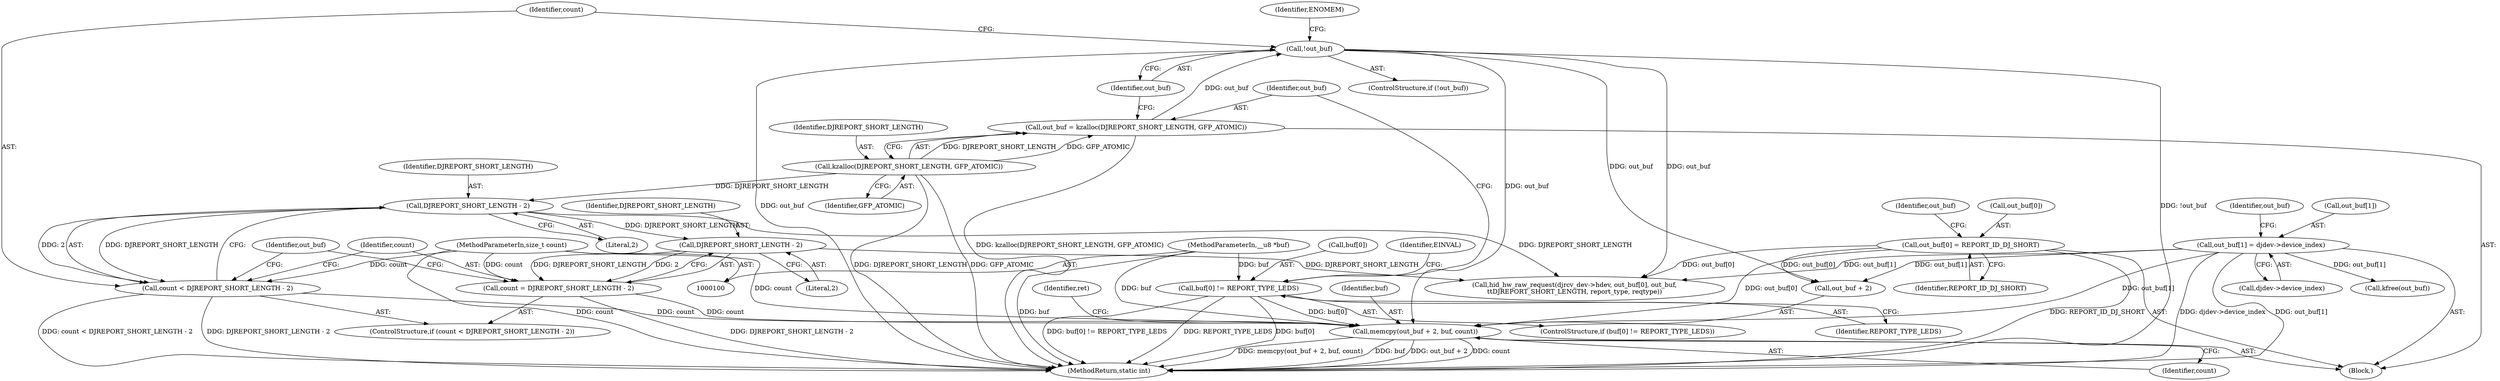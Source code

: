digraph "1_linux_51217e69697fba92a06e07e16f55c9a52d8e8945@API" {
"1000165" [label="(Call,memcpy(out_buf + 2, buf, count))"];
"1000158" [label="(Call,out_buf[1] = djdev->device_index)"];
"1000153" [label="(Call,out_buf[0] = REPORT_ID_DJ_SHORT)"];
"1000137" [label="(Call,!out_buf)"];
"1000131" [label="(Call,out_buf = kzalloc(DJREPORT_SHORT_LENGTH, GFP_ATOMIC))"];
"1000133" [label="(Call,kzalloc(DJREPORT_SHORT_LENGTH, GFP_ATOMIC))"];
"1000123" [label="(Call,buf[0] != REPORT_TYPE_LEDS)"];
"1000103" [label="(MethodParameterIn,__u8 *buf)"];
"1000143" [label="(Call,count < DJREPORT_SHORT_LENGTH - 2)"];
"1000104" [label="(MethodParameterIn,size_t count)"];
"1000145" [label="(Call,DJREPORT_SHORT_LENGTH - 2)"];
"1000148" [label="(Call,count = DJREPORT_SHORT_LENGTH - 2)"];
"1000150" [label="(Call,DJREPORT_SHORT_LENGTH - 2)"];
"1000154" [label="(Call,out_buf[0])"];
"1000135" [label="(Identifier,GFP_ATOMIC)"];
"1000142" [label="(ControlStructure,if (count < DJREPORT_SHORT_LENGTH - 2))"];
"1000148" [label="(Call,count = DJREPORT_SHORT_LENGTH - 2)"];
"1000138" [label="(Identifier,out_buf)"];
"1000149" [label="(Identifier,count)"];
"1000155" [label="(Identifier,out_buf)"];
"1000169" [label="(Identifier,buf)"];
"1000122" [label="(ControlStructure,if (buf[0] != REPORT_TYPE_LEDS))"];
"1000170" [label="(Identifier,count)"];
"1000166" [label="(Call,out_buf + 2)"];
"1000152" [label="(Literal,2)"];
"1000159" [label="(Call,out_buf[1])"];
"1000162" [label="(Call,djdev->device_index)"];
"1000145" [label="(Call,DJREPORT_SHORT_LENGTH - 2)"];
"1000151" [label="(Identifier,DJREPORT_SHORT_LENGTH)"];
"1000104" [label="(MethodParameterIn,size_t count)"];
"1000131" [label="(Call,out_buf = kzalloc(DJREPORT_SHORT_LENGTH, GFP_ATOMIC))"];
"1000153" [label="(Call,out_buf[0] = REPORT_ID_DJ_SHORT)"];
"1000144" [label="(Identifier,count)"];
"1000143" [label="(Call,count < DJREPORT_SHORT_LENGTH - 2)"];
"1000107" [label="(Block,)"];
"1000160" [label="(Identifier,out_buf)"];
"1000150" [label="(Call,DJREPORT_SHORT_LENGTH - 2)"];
"1000137" [label="(Call,!out_buf)"];
"1000173" [label="(Call,hid_hw_raw_request(djrcv_dev->hdev, out_buf[0], out_buf,\n\t\tDJREPORT_SHORT_LENGTH, report_type, reqtype))"];
"1000132" [label="(Identifier,out_buf)"];
"1000127" [label="(Identifier,REPORT_TYPE_LEDS)"];
"1000165" [label="(Call,memcpy(out_buf + 2, buf, count))"];
"1000146" [label="(Identifier,DJREPORT_SHORT_LENGTH)"];
"1000141" [label="(Identifier,ENOMEM)"];
"1000158" [label="(Call,out_buf[1] = djdev->device_index)"];
"1000123" [label="(Call,buf[0] != REPORT_TYPE_LEDS)"];
"1000184" [label="(Call,kfree(out_buf))"];
"1000103" [label="(MethodParameterIn,__u8 *buf)"];
"1000136" [label="(ControlStructure,if (!out_buf))"];
"1000133" [label="(Call,kzalloc(DJREPORT_SHORT_LENGTH, GFP_ATOMIC))"];
"1000124" [label="(Call,buf[0])"];
"1000167" [label="(Identifier,out_buf)"];
"1000157" [label="(Identifier,REPORT_ID_DJ_SHORT)"];
"1000134" [label="(Identifier,DJREPORT_SHORT_LENGTH)"];
"1000130" [label="(Identifier,EINVAL)"];
"1000147" [label="(Literal,2)"];
"1000188" [label="(MethodReturn,static int)"];
"1000172" [label="(Identifier,ret)"];
"1000165" -> "1000107"  [label="AST: "];
"1000165" -> "1000170"  [label="CFG: "];
"1000166" -> "1000165"  [label="AST: "];
"1000169" -> "1000165"  [label="AST: "];
"1000170" -> "1000165"  [label="AST: "];
"1000172" -> "1000165"  [label="CFG: "];
"1000165" -> "1000188"  [label="DDG: buf"];
"1000165" -> "1000188"  [label="DDG: out_buf + 2"];
"1000165" -> "1000188"  [label="DDG: count"];
"1000165" -> "1000188"  [label="DDG: memcpy(out_buf + 2, buf, count)"];
"1000158" -> "1000165"  [label="DDG: out_buf[1]"];
"1000153" -> "1000165"  [label="DDG: out_buf[0]"];
"1000137" -> "1000165"  [label="DDG: out_buf"];
"1000123" -> "1000165"  [label="DDG: buf[0]"];
"1000103" -> "1000165"  [label="DDG: buf"];
"1000143" -> "1000165"  [label="DDG: count"];
"1000148" -> "1000165"  [label="DDG: count"];
"1000104" -> "1000165"  [label="DDG: count"];
"1000158" -> "1000107"  [label="AST: "];
"1000158" -> "1000162"  [label="CFG: "];
"1000159" -> "1000158"  [label="AST: "];
"1000162" -> "1000158"  [label="AST: "];
"1000167" -> "1000158"  [label="CFG: "];
"1000158" -> "1000188"  [label="DDG: djdev->device_index"];
"1000158" -> "1000188"  [label="DDG: out_buf[1]"];
"1000158" -> "1000166"  [label="DDG: out_buf[1]"];
"1000158" -> "1000173"  [label="DDG: out_buf[1]"];
"1000158" -> "1000184"  [label="DDG: out_buf[1]"];
"1000153" -> "1000107"  [label="AST: "];
"1000153" -> "1000157"  [label="CFG: "];
"1000154" -> "1000153"  [label="AST: "];
"1000157" -> "1000153"  [label="AST: "];
"1000160" -> "1000153"  [label="CFG: "];
"1000153" -> "1000188"  [label="DDG: REPORT_ID_DJ_SHORT"];
"1000153" -> "1000166"  [label="DDG: out_buf[0]"];
"1000153" -> "1000173"  [label="DDG: out_buf[0]"];
"1000137" -> "1000136"  [label="AST: "];
"1000137" -> "1000138"  [label="CFG: "];
"1000138" -> "1000137"  [label="AST: "];
"1000141" -> "1000137"  [label="CFG: "];
"1000144" -> "1000137"  [label="CFG: "];
"1000137" -> "1000188"  [label="DDG: out_buf"];
"1000137" -> "1000188"  [label="DDG: !out_buf"];
"1000131" -> "1000137"  [label="DDG: out_buf"];
"1000137" -> "1000166"  [label="DDG: out_buf"];
"1000137" -> "1000173"  [label="DDG: out_buf"];
"1000131" -> "1000107"  [label="AST: "];
"1000131" -> "1000133"  [label="CFG: "];
"1000132" -> "1000131"  [label="AST: "];
"1000133" -> "1000131"  [label="AST: "];
"1000138" -> "1000131"  [label="CFG: "];
"1000131" -> "1000188"  [label="DDG: kzalloc(DJREPORT_SHORT_LENGTH, GFP_ATOMIC)"];
"1000133" -> "1000131"  [label="DDG: DJREPORT_SHORT_LENGTH"];
"1000133" -> "1000131"  [label="DDG: GFP_ATOMIC"];
"1000133" -> "1000135"  [label="CFG: "];
"1000134" -> "1000133"  [label="AST: "];
"1000135" -> "1000133"  [label="AST: "];
"1000133" -> "1000188"  [label="DDG: DJREPORT_SHORT_LENGTH"];
"1000133" -> "1000188"  [label="DDG: GFP_ATOMIC"];
"1000133" -> "1000145"  [label="DDG: DJREPORT_SHORT_LENGTH"];
"1000123" -> "1000122"  [label="AST: "];
"1000123" -> "1000127"  [label="CFG: "];
"1000124" -> "1000123"  [label="AST: "];
"1000127" -> "1000123"  [label="AST: "];
"1000130" -> "1000123"  [label="CFG: "];
"1000132" -> "1000123"  [label="CFG: "];
"1000123" -> "1000188"  [label="DDG: buf[0] != REPORT_TYPE_LEDS"];
"1000123" -> "1000188"  [label="DDG: REPORT_TYPE_LEDS"];
"1000123" -> "1000188"  [label="DDG: buf[0]"];
"1000103" -> "1000123"  [label="DDG: buf"];
"1000103" -> "1000100"  [label="AST: "];
"1000103" -> "1000188"  [label="DDG: buf"];
"1000143" -> "1000142"  [label="AST: "];
"1000143" -> "1000145"  [label="CFG: "];
"1000144" -> "1000143"  [label="AST: "];
"1000145" -> "1000143"  [label="AST: "];
"1000149" -> "1000143"  [label="CFG: "];
"1000155" -> "1000143"  [label="CFG: "];
"1000143" -> "1000188"  [label="DDG: count < DJREPORT_SHORT_LENGTH - 2"];
"1000143" -> "1000188"  [label="DDG: DJREPORT_SHORT_LENGTH - 2"];
"1000104" -> "1000143"  [label="DDG: count"];
"1000145" -> "1000143"  [label="DDG: DJREPORT_SHORT_LENGTH"];
"1000145" -> "1000143"  [label="DDG: 2"];
"1000104" -> "1000100"  [label="AST: "];
"1000104" -> "1000188"  [label="DDG: count"];
"1000104" -> "1000148"  [label="DDG: count"];
"1000145" -> "1000147"  [label="CFG: "];
"1000146" -> "1000145"  [label="AST: "];
"1000147" -> "1000145"  [label="AST: "];
"1000145" -> "1000150"  [label="DDG: DJREPORT_SHORT_LENGTH"];
"1000145" -> "1000173"  [label="DDG: DJREPORT_SHORT_LENGTH"];
"1000148" -> "1000142"  [label="AST: "];
"1000148" -> "1000150"  [label="CFG: "];
"1000149" -> "1000148"  [label="AST: "];
"1000150" -> "1000148"  [label="AST: "];
"1000155" -> "1000148"  [label="CFG: "];
"1000148" -> "1000188"  [label="DDG: DJREPORT_SHORT_LENGTH - 2"];
"1000150" -> "1000148"  [label="DDG: DJREPORT_SHORT_LENGTH"];
"1000150" -> "1000148"  [label="DDG: 2"];
"1000150" -> "1000152"  [label="CFG: "];
"1000151" -> "1000150"  [label="AST: "];
"1000152" -> "1000150"  [label="AST: "];
"1000150" -> "1000173"  [label="DDG: DJREPORT_SHORT_LENGTH"];
}

